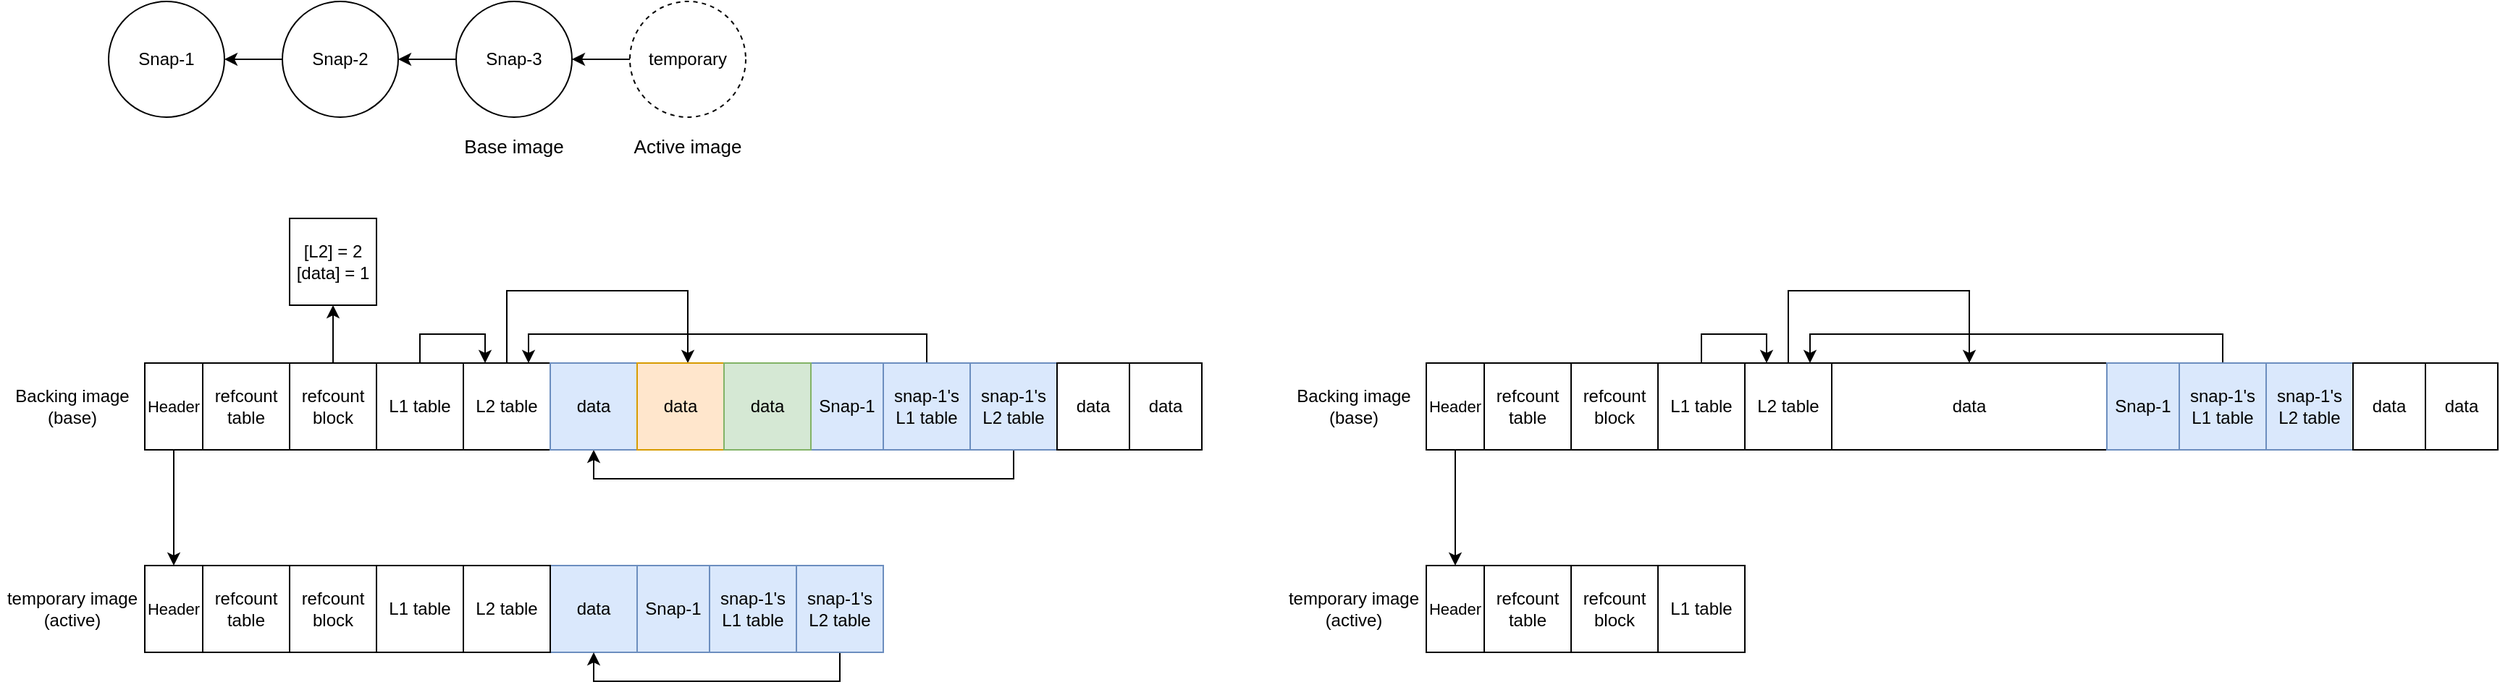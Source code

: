<mxfile version="22.1.12" type="github">
  <diagram name="Page-1" id="ip2V91-t0S0FPxhZ_m5-">
    <mxGraphModel dx="1099" dy="883" grid="1" gridSize="10" guides="1" tooltips="1" connect="1" arrows="1" fold="1" page="1" pageScale="1" pageWidth="850" pageHeight="1100" math="0" shadow="0">
      <root>
        <mxCell id="0" />
        <mxCell id="1" parent="0" />
        <mxCell id="wI0rlVzmMDE5mdzokUml-1" value="Snap-1" style="ellipse;whiteSpace=wrap;html=1;aspect=fixed;" vertex="1" parent="1">
          <mxGeometry x="80" y="80" width="80" height="80" as="geometry" />
        </mxCell>
        <mxCell id="wI0rlVzmMDE5mdzokUml-5" value="" style="edgeStyle=orthogonalEdgeStyle;rounded=0;orthogonalLoop=1;jettySize=auto;html=1;" edge="1" parent="1" source="wI0rlVzmMDE5mdzokUml-2" target="wI0rlVzmMDE5mdzokUml-1">
          <mxGeometry relative="1" as="geometry" />
        </mxCell>
        <mxCell id="wI0rlVzmMDE5mdzokUml-2" value="Snap-2" style="ellipse;whiteSpace=wrap;html=1;aspect=fixed;" vertex="1" parent="1">
          <mxGeometry x="200" y="80" width="80" height="80" as="geometry" />
        </mxCell>
        <mxCell id="wI0rlVzmMDE5mdzokUml-4" value="" style="edgeStyle=orthogonalEdgeStyle;rounded=0;orthogonalLoop=1;jettySize=auto;html=1;" edge="1" parent="1" source="wI0rlVzmMDE5mdzokUml-3" target="wI0rlVzmMDE5mdzokUml-2">
          <mxGeometry relative="1" as="geometry" />
        </mxCell>
        <mxCell id="wI0rlVzmMDE5mdzokUml-3" value="Snap-3" style="ellipse;whiteSpace=wrap;html=1;aspect=fixed;" vertex="1" parent="1">
          <mxGeometry x="320" y="80" width="80" height="80" as="geometry" />
        </mxCell>
        <mxCell id="wI0rlVzmMDE5mdzokUml-9" value="&lt;font style=&quot;font-size: 13px;&quot;&gt;Base image&lt;/font&gt;" style="text;html=1;strokeColor=none;fillColor=none;align=center;verticalAlign=middle;whiteSpace=wrap;rounded=0;" vertex="1" parent="1">
          <mxGeometry x="320" y="160" width="80" height="40" as="geometry" />
        </mxCell>
        <mxCell id="wI0rlVzmMDE5mdzokUml-11" value="" style="edgeStyle=orthogonalEdgeStyle;rounded=0;orthogonalLoop=1;jettySize=auto;html=1;" edge="1" parent="1" source="wI0rlVzmMDE5mdzokUml-10" target="wI0rlVzmMDE5mdzokUml-3">
          <mxGeometry relative="1" as="geometry" />
        </mxCell>
        <mxCell id="wI0rlVzmMDE5mdzokUml-10" value="temporary" style="ellipse;whiteSpace=wrap;html=1;aspect=fixed;dashed=1;" vertex="1" parent="1">
          <mxGeometry x="440" y="80" width="80" height="80" as="geometry" />
        </mxCell>
        <mxCell id="wI0rlVzmMDE5mdzokUml-12" value="&lt;font style=&quot;font-size: 13px;&quot;&gt;Active image&lt;/font&gt;" style="text;html=1;strokeColor=none;fillColor=none;align=center;verticalAlign=middle;whiteSpace=wrap;rounded=0;" vertex="1" parent="1">
          <mxGeometry x="440" y="160" width="80" height="40" as="geometry" />
        </mxCell>
        <mxCell id="wI0rlVzmMDE5mdzokUml-70" value="" style="edgeStyle=orthogonalEdgeStyle;rounded=0;orthogonalLoop=1;jettySize=auto;html=1;entryX=0.5;entryY=0;entryDx=0;entryDy=0;" edge="1" parent="1" source="wI0rlVzmMDE5mdzokUml-28" target="wI0rlVzmMDE5mdzokUml-54">
          <mxGeometry relative="1" as="geometry" />
        </mxCell>
        <mxCell id="wI0rlVzmMDE5mdzokUml-28" value="&lt;font style=&quot;font-size: 11px;&quot;&gt;Header&lt;/font&gt;" style="rounded=0;whiteSpace=wrap;html=1;" vertex="1" parent="1">
          <mxGeometry x="105" y="330" width="40" height="60" as="geometry" />
        </mxCell>
        <mxCell id="wI0rlVzmMDE5mdzokUml-29" value="refcount&lt;br&gt;table" style="rounded=0;whiteSpace=wrap;html=1;" vertex="1" parent="1">
          <mxGeometry x="145" y="330" width="60" height="60" as="geometry" />
        </mxCell>
        <mxCell id="wI0rlVzmMDE5mdzokUml-93" value="" style="edgeStyle=orthogonalEdgeStyle;rounded=0;orthogonalLoop=1;jettySize=auto;html=1;" edge="1" parent="1" source="wI0rlVzmMDE5mdzokUml-35" target="wI0rlVzmMDE5mdzokUml-92">
          <mxGeometry relative="1" as="geometry" />
        </mxCell>
        <mxCell id="wI0rlVzmMDE5mdzokUml-35" value="refcount&lt;br&gt;block" style="rounded=0;whiteSpace=wrap;html=1;" vertex="1" parent="1">
          <mxGeometry x="205" y="330" width="60" height="60" as="geometry" />
        </mxCell>
        <mxCell id="wI0rlVzmMDE5mdzokUml-46" style="edgeStyle=orthogonalEdgeStyle;rounded=0;orthogonalLoop=1;jettySize=auto;html=1;exitX=0.5;exitY=0;exitDx=0;exitDy=0;entryX=0.25;entryY=0;entryDx=0;entryDy=0;" edge="1" parent="1" source="wI0rlVzmMDE5mdzokUml-36" target="wI0rlVzmMDE5mdzokUml-37">
          <mxGeometry relative="1" as="geometry">
            <mxPoint x="335" y="290" as="targetPoint" />
          </mxGeometry>
        </mxCell>
        <mxCell id="wI0rlVzmMDE5mdzokUml-36" value="L1 table" style="rounded=0;whiteSpace=wrap;html=1;" vertex="1" parent="1">
          <mxGeometry x="265" y="330" width="60" height="60" as="geometry" />
        </mxCell>
        <mxCell id="wI0rlVzmMDE5mdzokUml-49" style="edgeStyle=orthogonalEdgeStyle;rounded=0;orthogonalLoop=1;jettySize=auto;html=1;entryX=0.5;entryY=0;entryDx=0;entryDy=0;" edge="1" parent="1" source="wI0rlVzmMDE5mdzokUml-37" target="wI0rlVzmMDE5mdzokUml-38">
          <mxGeometry relative="1" as="geometry">
            <Array as="points">
              <mxPoint x="355" y="280" />
              <mxPoint x="480" y="280" />
            </Array>
          </mxGeometry>
        </mxCell>
        <mxCell id="wI0rlVzmMDE5mdzokUml-37" value="L2 table" style="rounded=0;whiteSpace=wrap;html=1;" vertex="1" parent="1">
          <mxGeometry x="325" y="330" width="60" height="60" as="geometry" />
        </mxCell>
        <mxCell id="wI0rlVzmMDE5mdzokUml-38" value="data" style="rounded=0;whiteSpace=wrap;html=1;" vertex="1" parent="1">
          <mxGeometry x="385" y="330" width="190" height="60" as="geometry" />
        </mxCell>
        <mxCell id="wI0rlVzmMDE5mdzokUml-47" style="edgeStyle=orthogonalEdgeStyle;rounded=0;orthogonalLoop=1;jettySize=auto;html=1;exitX=0.5;exitY=0;exitDx=0;exitDy=0;entryX=0.75;entryY=0;entryDx=0;entryDy=0;" edge="1" parent="1" source="wI0rlVzmMDE5mdzokUml-39" target="wI0rlVzmMDE5mdzokUml-37">
          <mxGeometry relative="1" as="geometry" />
        </mxCell>
        <mxCell id="wI0rlVzmMDE5mdzokUml-39" value="snap-1&#39;s&lt;br&gt;L1 table" style="rounded=0;whiteSpace=wrap;html=1;fillColor=#dae8fc;strokeColor=#6c8ebf;" vertex="1" parent="1">
          <mxGeometry x="615" y="330" width="60" height="60" as="geometry" />
        </mxCell>
        <mxCell id="wI0rlVzmMDE5mdzokUml-40" value="Snap-1" style="rounded=0;whiteSpace=wrap;html=1;fillColor=#dae8fc;strokeColor=#6c8ebf;" vertex="1" parent="1">
          <mxGeometry x="565" y="330" width="50" height="60" as="geometry" />
        </mxCell>
        <mxCell id="wI0rlVzmMDE5mdzokUml-101" style="edgeStyle=orthogonalEdgeStyle;rounded=0;orthogonalLoop=1;jettySize=auto;html=1;exitX=0.5;exitY=1;exitDx=0;exitDy=0;entryX=0.5;entryY=1;entryDx=0;entryDy=0;" edge="1" parent="1" source="wI0rlVzmMDE5mdzokUml-50" target="wI0rlVzmMDE5mdzokUml-98">
          <mxGeometry relative="1" as="geometry" />
        </mxCell>
        <mxCell id="wI0rlVzmMDE5mdzokUml-50" value="snap-1&#39;s&lt;br&gt;L2 table" style="rounded=0;whiteSpace=wrap;html=1;fillColor=#dae8fc;strokeColor=#6c8ebf;" vertex="1" parent="1">
          <mxGeometry x="675" y="330" width="60" height="60" as="geometry" />
        </mxCell>
        <mxCell id="wI0rlVzmMDE5mdzokUml-51" value="data" style="rounded=0;whiteSpace=wrap;html=1;" vertex="1" parent="1">
          <mxGeometry x="735" y="330" width="50" height="60" as="geometry" />
        </mxCell>
        <mxCell id="wI0rlVzmMDE5mdzokUml-52" value="data" style="rounded=0;whiteSpace=wrap;html=1;" vertex="1" parent="1">
          <mxGeometry x="785" y="330" width="50" height="60" as="geometry" />
        </mxCell>
        <mxCell id="wI0rlVzmMDE5mdzokUml-53" value="Backing image (base)" style="text;html=1;strokeColor=none;fillColor=none;align=center;verticalAlign=middle;whiteSpace=wrap;rounded=0;" vertex="1" parent="1">
          <mxGeometry x="5" y="345" width="100" height="30" as="geometry" />
        </mxCell>
        <mxCell id="wI0rlVzmMDE5mdzokUml-54" value="&lt;font style=&quot;font-size: 11px;&quot;&gt;Header&lt;/font&gt;" style="rounded=0;whiteSpace=wrap;html=1;" vertex="1" parent="1">
          <mxGeometry x="105" y="470" width="40" height="60" as="geometry" />
        </mxCell>
        <mxCell id="wI0rlVzmMDE5mdzokUml-55" value="refcount&lt;br&gt;table" style="rounded=0;whiteSpace=wrap;html=1;" vertex="1" parent="1">
          <mxGeometry x="145" y="470" width="60" height="60" as="geometry" />
        </mxCell>
        <mxCell id="wI0rlVzmMDE5mdzokUml-56" value="refcount&lt;br&gt;block" style="rounded=0;whiteSpace=wrap;html=1;" vertex="1" parent="1">
          <mxGeometry x="205" y="470" width="60" height="60" as="geometry" />
        </mxCell>
        <mxCell id="wI0rlVzmMDE5mdzokUml-58" value="L1 table" style="rounded=0;whiteSpace=wrap;html=1;" vertex="1" parent="1">
          <mxGeometry x="265" y="470" width="60" height="60" as="geometry" />
        </mxCell>
        <mxCell id="wI0rlVzmMDE5mdzokUml-68" value="temporary image&lt;br&gt;(active)" style="text;html=1;strokeColor=none;fillColor=none;align=center;verticalAlign=middle;whiteSpace=wrap;rounded=0;" vertex="1" parent="1">
          <mxGeometry x="5" y="485" width="100" height="30" as="geometry" />
        </mxCell>
        <mxCell id="wI0rlVzmMDE5mdzokUml-71" value="" style="edgeStyle=orthogonalEdgeStyle;rounded=0;orthogonalLoop=1;jettySize=auto;html=1;entryX=0.5;entryY=0;entryDx=0;entryDy=0;" edge="1" source="wI0rlVzmMDE5mdzokUml-72" target="wI0rlVzmMDE5mdzokUml-87" parent="1">
          <mxGeometry relative="1" as="geometry" />
        </mxCell>
        <mxCell id="wI0rlVzmMDE5mdzokUml-72" value="&lt;font style=&quot;font-size: 11px;&quot;&gt;Header&lt;/font&gt;" style="rounded=0;whiteSpace=wrap;html=1;" vertex="1" parent="1">
          <mxGeometry x="990" y="330" width="40" height="60" as="geometry" />
        </mxCell>
        <mxCell id="wI0rlVzmMDE5mdzokUml-73" value="refcount&lt;br&gt;table" style="rounded=0;whiteSpace=wrap;html=1;" vertex="1" parent="1">
          <mxGeometry x="1030" y="330" width="60" height="60" as="geometry" />
        </mxCell>
        <mxCell id="wI0rlVzmMDE5mdzokUml-74" value="refcount&lt;br&gt;block" style="rounded=0;whiteSpace=wrap;html=1;" vertex="1" parent="1">
          <mxGeometry x="1090" y="330" width="60" height="60" as="geometry" />
        </mxCell>
        <mxCell id="wI0rlVzmMDE5mdzokUml-75" style="edgeStyle=orthogonalEdgeStyle;rounded=0;orthogonalLoop=1;jettySize=auto;html=1;exitX=0.5;exitY=0;exitDx=0;exitDy=0;entryX=0.25;entryY=0;entryDx=0;entryDy=0;" edge="1" source="wI0rlVzmMDE5mdzokUml-76" target="wI0rlVzmMDE5mdzokUml-78" parent="1">
          <mxGeometry relative="1" as="geometry">
            <mxPoint x="1220" y="290" as="targetPoint" />
          </mxGeometry>
        </mxCell>
        <mxCell id="wI0rlVzmMDE5mdzokUml-76" value="L1 table" style="rounded=0;whiteSpace=wrap;html=1;" vertex="1" parent="1">
          <mxGeometry x="1150" y="330" width="60" height="60" as="geometry" />
        </mxCell>
        <mxCell id="wI0rlVzmMDE5mdzokUml-77" style="edgeStyle=orthogonalEdgeStyle;rounded=0;orthogonalLoop=1;jettySize=auto;html=1;entryX=0.5;entryY=0;entryDx=0;entryDy=0;" edge="1" source="wI0rlVzmMDE5mdzokUml-78" target="wI0rlVzmMDE5mdzokUml-79" parent="1">
          <mxGeometry relative="1" as="geometry">
            <Array as="points">
              <mxPoint x="1240" y="280" />
              <mxPoint x="1365" y="280" />
            </Array>
          </mxGeometry>
        </mxCell>
        <mxCell id="wI0rlVzmMDE5mdzokUml-78" value="L2 table" style="rounded=0;whiteSpace=wrap;html=1;" vertex="1" parent="1">
          <mxGeometry x="1210" y="330" width="60" height="60" as="geometry" />
        </mxCell>
        <mxCell id="wI0rlVzmMDE5mdzokUml-79" value="data" style="rounded=0;whiteSpace=wrap;html=1;" vertex="1" parent="1">
          <mxGeometry x="1270" y="330" width="190" height="60" as="geometry" />
        </mxCell>
        <mxCell id="wI0rlVzmMDE5mdzokUml-80" style="edgeStyle=orthogonalEdgeStyle;rounded=0;orthogonalLoop=1;jettySize=auto;html=1;exitX=0.5;exitY=0;exitDx=0;exitDy=0;entryX=0.75;entryY=0;entryDx=0;entryDy=0;" edge="1" source="wI0rlVzmMDE5mdzokUml-81" target="wI0rlVzmMDE5mdzokUml-78" parent="1">
          <mxGeometry relative="1" as="geometry" />
        </mxCell>
        <mxCell id="wI0rlVzmMDE5mdzokUml-81" value="snap-1&#39;s&lt;br&gt;L1 table" style="rounded=0;whiteSpace=wrap;html=1;fillColor=#dae8fc;strokeColor=#6c8ebf;" vertex="1" parent="1">
          <mxGeometry x="1510" y="330" width="60" height="60" as="geometry" />
        </mxCell>
        <mxCell id="wI0rlVzmMDE5mdzokUml-82" value="Snap-1" style="rounded=0;whiteSpace=wrap;html=1;fillColor=#dae8fc;strokeColor=#6c8ebf;" vertex="1" parent="1">
          <mxGeometry x="1460" y="330" width="50" height="60" as="geometry" />
        </mxCell>
        <mxCell id="wI0rlVzmMDE5mdzokUml-83" value="snap-1&#39;s&lt;br&gt;L2 table" style="rounded=0;whiteSpace=wrap;html=1;fillColor=#dae8fc;strokeColor=#6c8ebf;" vertex="1" parent="1">
          <mxGeometry x="1570" y="330" width="60" height="60" as="geometry" />
        </mxCell>
        <mxCell id="wI0rlVzmMDE5mdzokUml-84" value="data" style="rounded=0;whiteSpace=wrap;html=1;" vertex="1" parent="1">
          <mxGeometry x="1630" y="330" width="50" height="60" as="geometry" />
        </mxCell>
        <mxCell id="wI0rlVzmMDE5mdzokUml-85" value="data" style="rounded=0;whiteSpace=wrap;html=1;" vertex="1" parent="1">
          <mxGeometry x="1680" y="330" width="50" height="60" as="geometry" />
        </mxCell>
        <mxCell id="wI0rlVzmMDE5mdzokUml-86" value="Backing image (base)" style="text;html=1;strokeColor=none;fillColor=none;align=center;verticalAlign=middle;whiteSpace=wrap;rounded=0;" vertex="1" parent="1">
          <mxGeometry x="890" y="345" width="100" height="30" as="geometry" />
        </mxCell>
        <mxCell id="wI0rlVzmMDE5mdzokUml-87" value="&lt;font style=&quot;font-size: 11px;&quot;&gt;Header&lt;/font&gt;" style="rounded=0;whiteSpace=wrap;html=1;" vertex="1" parent="1">
          <mxGeometry x="990" y="470" width="40" height="60" as="geometry" />
        </mxCell>
        <mxCell id="wI0rlVzmMDE5mdzokUml-88" value="refcount&lt;br&gt;table" style="rounded=0;whiteSpace=wrap;html=1;" vertex="1" parent="1">
          <mxGeometry x="1030" y="470" width="60" height="60" as="geometry" />
        </mxCell>
        <mxCell id="wI0rlVzmMDE5mdzokUml-89" value="refcount&lt;br&gt;block" style="rounded=0;whiteSpace=wrap;html=1;" vertex="1" parent="1">
          <mxGeometry x="1090" y="470" width="60" height="60" as="geometry" />
        </mxCell>
        <mxCell id="wI0rlVzmMDE5mdzokUml-90" value="L1 table" style="rounded=0;whiteSpace=wrap;html=1;" vertex="1" parent="1">
          <mxGeometry x="1150" y="470" width="60" height="60" as="geometry" />
        </mxCell>
        <mxCell id="wI0rlVzmMDE5mdzokUml-91" value="temporary image&lt;br&gt;(active)" style="text;html=1;strokeColor=none;fillColor=none;align=center;verticalAlign=middle;whiteSpace=wrap;rounded=0;" vertex="1" parent="1">
          <mxGeometry x="890" y="485" width="100" height="30" as="geometry" />
        </mxCell>
        <mxCell id="wI0rlVzmMDE5mdzokUml-92" value="[L2] = 2&lt;br&gt;[data] = 1" style="rounded=0;whiteSpace=wrap;html=1;" vertex="1" parent="1">
          <mxGeometry x="205" y="230" width="60" height="60" as="geometry" />
        </mxCell>
        <mxCell id="wI0rlVzmMDE5mdzokUml-98" value="data" style="rounded=0;whiteSpace=wrap;html=1;fillColor=#dae8fc;strokeColor=#6c8ebf;" vertex="1" parent="1">
          <mxGeometry x="385" y="330" width="60" height="60" as="geometry" />
        </mxCell>
        <mxCell id="wI0rlVzmMDE5mdzokUml-99" value="data" style="rounded=0;whiteSpace=wrap;html=1;fillColor=#ffe6cc;strokeColor=#d79b00;" vertex="1" parent="1">
          <mxGeometry x="445" y="330" width="60" height="60" as="geometry" />
        </mxCell>
        <mxCell id="wI0rlVzmMDE5mdzokUml-100" value="data" style="rounded=0;whiteSpace=wrap;html=1;fillColor=#d5e8d4;strokeColor=#82b366;" vertex="1" parent="1">
          <mxGeometry x="505" y="330" width="60" height="60" as="geometry" />
        </mxCell>
        <mxCell id="wI0rlVzmMDE5mdzokUml-102" value="data" style="rounded=0;whiteSpace=wrap;html=1;fillColor=#dae8fc;strokeColor=#6c8ebf;" vertex="1" parent="1">
          <mxGeometry x="385" y="470" width="60" height="60" as="geometry" />
        </mxCell>
        <mxCell id="wI0rlVzmMDE5mdzokUml-103" value="Snap-1" style="rounded=0;whiteSpace=wrap;html=1;fillColor=#dae8fc;strokeColor=#6c8ebf;" vertex="1" parent="1">
          <mxGeometry x="445" y="470" width="50" height="60" as="geometry" />
        </mxCell>
        <mxCell id="wI0rlVzmMDE5mdzokUml-104" value="snap-1&#39;s&lt;br&gt;L1 table" style="rounded=0;whiteSpace=wrap;html=1;fillColor=#dae8fc;strokeColor=#6c8ebf;" vertex="1" parent="1">
          <mxGeometry x="495" y="470" width="60" height="60" as="geometry" />
        </mxCell>
        <mxCell id="wI0rlVzmMDE5mdzokUml-106" style="edgeStyle=orthogonalEdgeStyle;rounded=0;orthogonalLoop=1;jettySize=auto;html=1;exitX=0.5;exitY=1;exitDx=0;exitDy=0;entryX=0.5;entryY=1;entryDx=0;entryDy=0;" edge="1" parent="1" source="wI0rlVzmMDE5mdzokUml-105" target="wI0rlVzmMDE5mdzokUml-102">
          <mxGeometry relative="1" as="geometry" />
        </mxCell>
        <mxCell id="wI0rlVzmMDE5mdzokUml-105" value="snap-1&#39;s&lt;br&gt;L2 table" style="rounded=0;whiteSpace=wrap;html=1;fillColor=#dae8fc;strokeColor=#6c8ebf;" vertex="1" parent="1">
          <mxGeometry x="555" y="470" width="60" height="60" as="geometry" />
        </mxCell>
        <mxCell id="wI0rlVzmMDE5mdzokUml-107" value="L2 table" style="rounded=0;whiteSpace=wrap;html=1;" vertex="1" parent="1">
          <mxGeometry x="325" y="470" width="60" height="60" as="geometry" />
        </mxCell>
      </root>
    </mxGraphModel>
  </diagram>
</mxfile>
